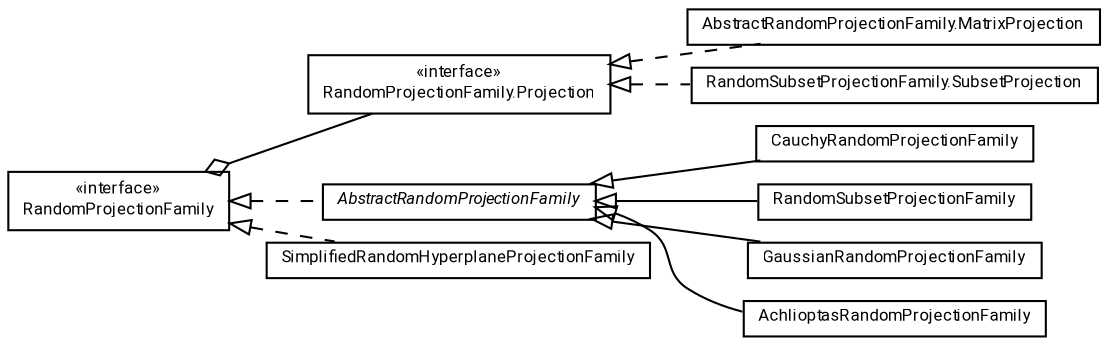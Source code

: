 #!/usr/local/bin/dot
#
# Class diagram 
# Generated by UMLGraph version R5_7_2-60-g0e99a6 (http://www.spinellis.gr/umlgraph/)
#

digraph G {
	graph [fontnames="svg"]
	edge [fontname="Roboto",fontsize=7,labelfontname="Roboto",labelfontsize=7,color="black"];
	node [fontname="Roboto",fontcolor="black",fontsize=8,shape=plaintext,margin=0,width=0,height=0];
	nodesep=0.15;
	ranksep=0.25;
	rankdir=LR;
	// de.lmu.ifi.dbs.elki.data.projection.random.CauchyRandomProjectionFamily
	c400809 [label=<<table title="de.lmu.ifi.dbs.elki.data.projection.random.CauchyRandomProjectionFamily" border="0" cellborder="1" cellspacing="0" cellpadding="2" href="CauchyRandomProjectionFamily.html" target="_parent">
		<tr><td><table border="0" cellspacing="0" cellpadding="1">
		<tr><td align="center" balign="center"> <font face="Roboto">CauchyRandomProjectionFamily</font> </td></tr>
		</table></td></tr>
		</table>>, URL="CauchyRandomProjectionFamily.html"];
	// de.lmu.ifi.dbs.elki.data.projection.random.RandomProjectionFamily
	c400811 [label=<<table title="de.lmu.ifi.dbs.elki.data.projection.random.RandomProjectionFamily" border="0" cellborder="1" cellspacing="0" cellpadding="2" href="RandomProjectionFamily.html" target="_parent">
		<tr><td><table border="0" cellspacing="0" cellpadding="1">
		<tr><td align="center" balign="center"> &#171;interface&#187; </td></tr>
		<tr><td align="center" balign="center"> <font face="Roboto">RandomProjectionFamily</font> </td></tr>
		</table></td></tr>
		</table>>, URL="RandomProjectionFamily.html"];
	// de.lmu.ifi.dbs.elki.data.projection.random.RandomProjectionFamily.Projection
	c400812 [label=<<table title="de.lmu.ifi.dbs.elki.data.projection.random.RandomProjectionFamily.Projection" border="0" cellborder="1" cellspacing="0" cellpadding="2" href="RandomProjectionFamily.Projection.html" target="_parent">
		<tr><td><table border="0" cellspacing="0" cellpadding="1">
		<tr><td align="center" balign="center"> &#171;interface&#187; </td></tr>
		<tr><td align="center" balign="center"> <font face="Roboto">RandomProjectionFamily.Projection</font> </td></tr>
		</table></td></tr>
		</table>>, URL="RandomProjectionFamily.Projection.html"];
	// de.lmu.ifi.dbs.elki.data.projection.random.AbstractRandomProjectionFamily
	c400813 [label=<<table title="de.lmu.ifi.dbs.elki.data.projection.random.AbstractRandomProjectionFamily" border="0" cellborder="1" cellspacing="0" cellpadding="2" href="AbstractRandomProjectionFamily.html" target="_parent">
		<tr><td><table border="0" cellspacing="0" cellpadding="1">
		<tr><td align="center" balign="center"> <font face="Roboto"><i>AbstractRandomProjectionFamily</i></font> </td></tr>
		</table></td></tr>
		</table>>, URL="AbstractRandomProjectionFamily.html"];
	// de.lmu.ifi.dbs.elki.data.projection.random.AbstractRandomProjectionFamily.MatrixProjection
	c400814 [label=<<table title="de.lmu.ifi.dbs.elki.data.projection.random.AbstractRandomProjectionFamily.MatrixProjection" border="0" cellborder="1" cellspacing="0" cellpadding="2" href="AbstractRandomProjectionFamily.MatrixProjection.html" target="_parent">
		<tr><td><table border="0" cellspacing="0" cellpadding="1">
		<tr><td align="center" balign="center"> <font face="Roboto">AbstractRandomProjectionFamily.MatrixProjection</font> </td></tr>
		</table></td></tr>
		</table>>, URL="AbstractRandomProjectionFamily.MatrixProjection.html"];
	// de.lmu.ifi.dbs.elki.data.projection.random.RandomSubsetProjectionFamily
	c400816 [label=<<table title="de.lmu.ifi.dbs.elki.data.projection.random.RandomSubsetProjectionFamily" border="0" cellborder="1" cellspacing="0" cellpadding="2" href="RandomSubsetProjectionFamily.html" target="_parent">
		<tr><td><table border="0" cellspacing="0" cellpadding="1">
		<tr><td align="center" balign="center"> <font face="Roboto">RandomSubsetProjectionFamily</font> </td></tr>
		</table></td></tr>
		</table>>, URL="RandomSubsetProjectionFamily.html"];
	// de.lmu.ifi.dbs.elki.data.projection.random.RandomSubsetProjectionFamily.SubsetProjection
	c400817 [label=<<table title="de.lmu.ifi.dbs.elki.data.projection.random.RandomSubsetProjectionFamily.SubsetProjection" border="0" cellborder="1" cellspacing="0" cellpadding="2" href="RandomSubsetProjectionFamily.SubsetProjection.html" target="_parent">
		<tr><td><table border="0" cellspacing="0" cellpadding="1">
		<tr><td align="center" balign="center"> <font face="Roboto">RandomSubsetProjectionFamily.SubsetProjection</font> </td></tr>
		</table></td></tr>
		</table>>, URL="RandomSubsetProjectionFamily.SubsetProjection.html"];
	// de.lmu.ifi.dbs.elki.data.projection.random.GaussianRandomProjectionFamily
	c400819 [label=<<table title="de.lmu.ifi.dbs.elki.data.projection.random.GaussianRandomProjectionFamily" border="0" cellborder="1" cellspacing="0" cellpadding="2" href="GaussianRandomProjectionFamily.html" target="_parent">
		<tr><td><table border="0" cellspacing="0" cellpadding="1">
		<tr><td align="center" balign="center"> <font face="Roboto">GaussianRandomProjectionFamily</font> </td></tr>
		</table></td></tr>
		</table>>, URL="GaussianRandomProjectionFamily.html"];
	// de.lmu.ifi.dbs.elki.data.projection.random.SimplifiedRandomHyperplaneProjectionFamily
	c400821 [label=<<table title="de.lmu.ifi.dbs.elki.data.projection.random.SimplifiedRandomHyperplaneProjectionFamily" border="0" cellborder="1" cellspacing="0" cellpadding="2" href="SimplifiedRandomHyperplaneProjectionFamily.html" target="_parent">
		<tr><td><table border="0" cellspacing="0" cellpadding="1">
		<tr><td align="center" balign="center"> <font face="Roboto">SimplifiedRandomHyperplaneProjectionFamily</font> </td></tr>
		</table></td></tr>
		</table>>, URL="SimplifiedRandomHyperplaneProjectionFamily.html"];
	// de.lmu.ifi.dbs.elki.data.projection.random.AchlioptasRandomProjectionFamily
	c400824 [label=<<table title="de.lmu.ifi.dbs.elki.data.projection.random.AchlioptasRandomProjectionFamily" border="0" cellborder="1" cellspacing="0" cellpadding="2" href="AchlioptasRandomProjectionFamily.html" target="_parent">
		<tr><td><table border="0" cellspacing="0" cellpadding="1">
		<tr><td align="center" balign="center"> <font face="Roboto">AchlioptasRandomProjectionFamily</font> </td></tr>
		</table></td></tr>
		</table>>, URL="AchlioptasRandomProjectionFamily.html"];
	// de.lmu.ifi.dbs.elki.data.projection.random.CauchyRandomProjectionFamily extends de.lmu.ifi.dbs.elki.data.projection.random.AbstractRandomProjectionFamily
	c400813 -> c400809 [arrowtail=empty,dir=back,weight=10];
	// de.lmu.ifi.dbs.elki.data.projection.random.RandomProjectionFamily has de.lmu.ifi.dbs.elki.data.projection.random.RandomProjectionFamily.Projection
	c400811 -> c400812 [arrowhead=none,arrowtail=ediamond,dir=back,weight=4];
	// de.lmu.ifi.dbs.elki.data.projection.random.AbstractRandomProjectionFamily implements de.lmu.ifi.dbs.elki.data.projection.random.RandomProjectionFamily
	c400811 -> c400813 [arrowtail=empty,style=dashed,dir=back,weight=9];
	// de.lmu.ifi.dbs.elki.data.projection.random.AbstractRandomProjectionFamily.MatrixProjection implements de.lmu.ifi.dbs.elki.data.projection.random.RandomProjectionFamily.Projection
	c400812 -> c400814 [arrowtail=empty,style=dashed,dir=back,weight=9];
	// de.lmu.ifi.dbs.elki.data.projection.random.RandomSubsetProjectionFamily extends de.lmu.ifi.dbs.elki.data.projection.random.AbstractRandomProjectionFamily
	c400813 -> c400816 [arrowtail=empty,dir=back,weight=10];
	// de.lmu.ifi.dbs.elki.data.projection.random.RandomSubsetProjectionFamily.SubsetProjection implements de.lmu.ifi.dbs.elki.data.projection.random.RandomProjectionFamily.Projection
	c400812 -> c400817 [arrowtail=empty,style=dashed,dir=back,weight=9];
	// de.lmu.ifi.dbs.elki.data.projection.random.GaussianRandomProjectionFamily extends de.lmu.ifi.dbs.elki.data.projection.random.AbstractRandomProjectionFamily
	c400813 -> c400819 [arrowtail=empty,dir=back,weight=10];
	// de.lmu.ifi.dbs.elki.data.projection.random.SimplifiedRandomHyperplaneProjectionFamily implements de.lmu.ifi.dbs.elki.data.projection.random.RandomProjectionFamily
	c400811 -> c400821 [arrowtail=empty,style=dashed,dir=back,weight=9];
	// de.lmu.ifi.dbs.elki.data.projection.random.AchlioptasRandomProjectionFamily extends de.lmu.ifi.dbs.elki.data.projection.random.AbstractRandomProjectionFamily
	c400813 -> c400824 [arrowtail=empty,dir=back,weight=10];
}

